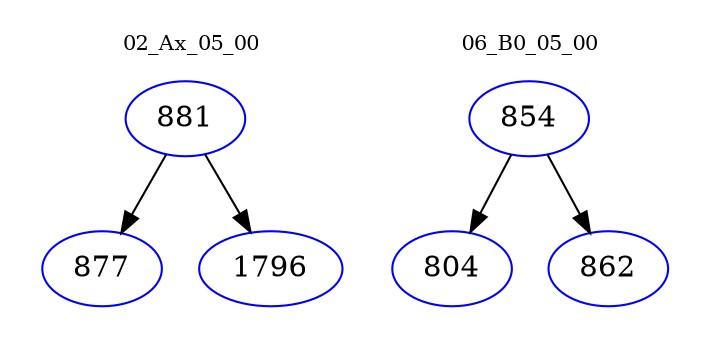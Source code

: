 digraph{
subgraph cluster_0 {
color = white
label = "02_Ax_05_00";
fontsize=10;
T0_881 [label="881", color="blue"]
T0_881 -> T0_877 [color="black"]
T0_877 [label="877", color="blue"]
T0_881 -> T0_1796 [color="black"]
T0_1796 [label="1796", color="blue"]
}
subgraph cluster_1 {
color = white
label = "06_B0_05_00";
fontsize=10;
T1_854 [label="854", color="blue"]
T1_854 -> T1_804 [color="black"]
T1_804 [label="804", color="blue"]
T1_854 -> T1_862 [color="black"]
T1_862 [label="862", color="blue"]
}
}

